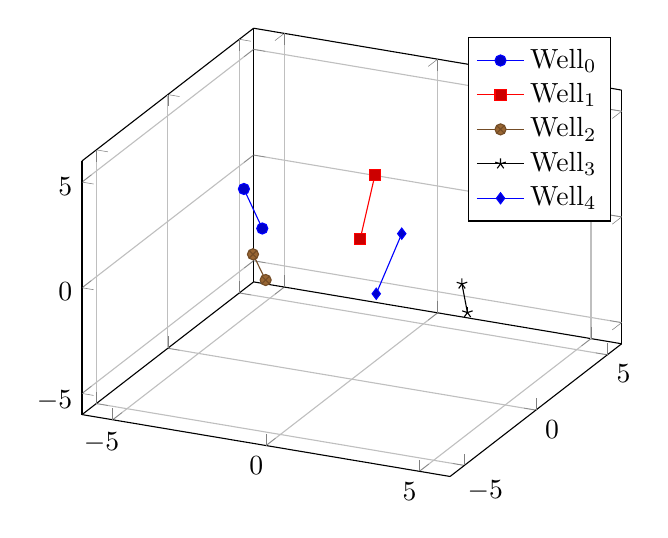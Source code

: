 % -*- root: ../../mainThesis.tex -*-

\begin{tikzpicture}[scale=1]

\begin{axis}[grid=major,
xmin=-6, xmax=6,
ymin=-6, ymax=6,
zmin=-6, zmax=6]
\addplot3 coordinates { (-4.475,2.049,0.835) (-3.867,2.031,-0.877) };
\addlegendentry{$\text{Well}_0$};
\addplot3 coordinates { (0.372,0.814,3.314) (1.135,-1.85,1.876) };
\addlegendentry{$\text{Well}_1$};
\addplot3 coordinates { (-2.475,-1.606,0.145) (-2.049,-1.633,-0.954) };
\addlegendentry{$\text{Well}_2$};
\addplot3 coordinates { (4.168,-0.857,-1.383) (3.557,0.07,-0.664) };
\addlegendentry{$\text{Well}_3$};
\addplot3 coordinates { (0.127,1.433,-2.677) (-0.493,4.549,-1.616) };
\addlegendentry{$\text{Well}_4$};
\end{axis}

\end{tikzpicture}
